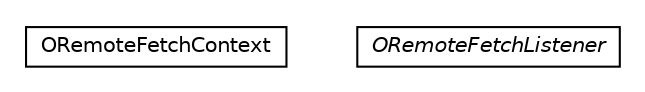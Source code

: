 #!/usr/local/bin/dot
#
# Class diagram 
# Generated by UMLGraph version R5_6-24-gf6e263 (http://www.umlgraph.org/)
#

digraph G {
	edge [fontname="Helvetica",fontsize=10,labelfontname="Helvetica",labelfontsize=10];
	node [fontname="Helvetica",fontsize=10,shape=plaintext];
	nodesep=0.25;
	ranksep=0.5;
	// com.orientechnologies.orient.core.fetch.remote.ORemoteFetchContext
	c385830 [label=<<table title="com.orientechnologies.orient.core.fetch.remote.ORemoteFetchContext" border="0" cellborder="1" cellspacing="0" cellpadding="2" port="p" href="./ORemoteFetchContext.html">
		<tr><td><table border="0" cellspacing="0" cellpadding="1">
<tr><td align="center" balign="center"> ORemoteFetchContext </td></tr>
		</table></td></tr>
		</table>>, URL="./ORemoteFetchContext.html", fontname="Helvetica", fontcolor="black", fontsize=10.0];
	// com.orientechnologies.orient.core.fetch.remote.ORemoteFetchListener
	c385831 [label=<<table title="com.orientechnologies.orient.core.fetch.remote.ORemoteFetchListener" border="0" cellborder="1" cellspacing="0" cellpadding="2" port="p" href="./ORemoteFetchListener.html">
		<tr><td><table border="0" cellspacing="0" cellpadding="1">
<tr><td align="center" balign="center"><font face="Helvetica-Oblique"> ORemoteFetchListener </font></td></tr>
		</table></td></tr>
		</table>>, URL="./ORemoteFetchListener.html", fontname="Helvetica", fontcolor="black", fontsize=10.0];
}

